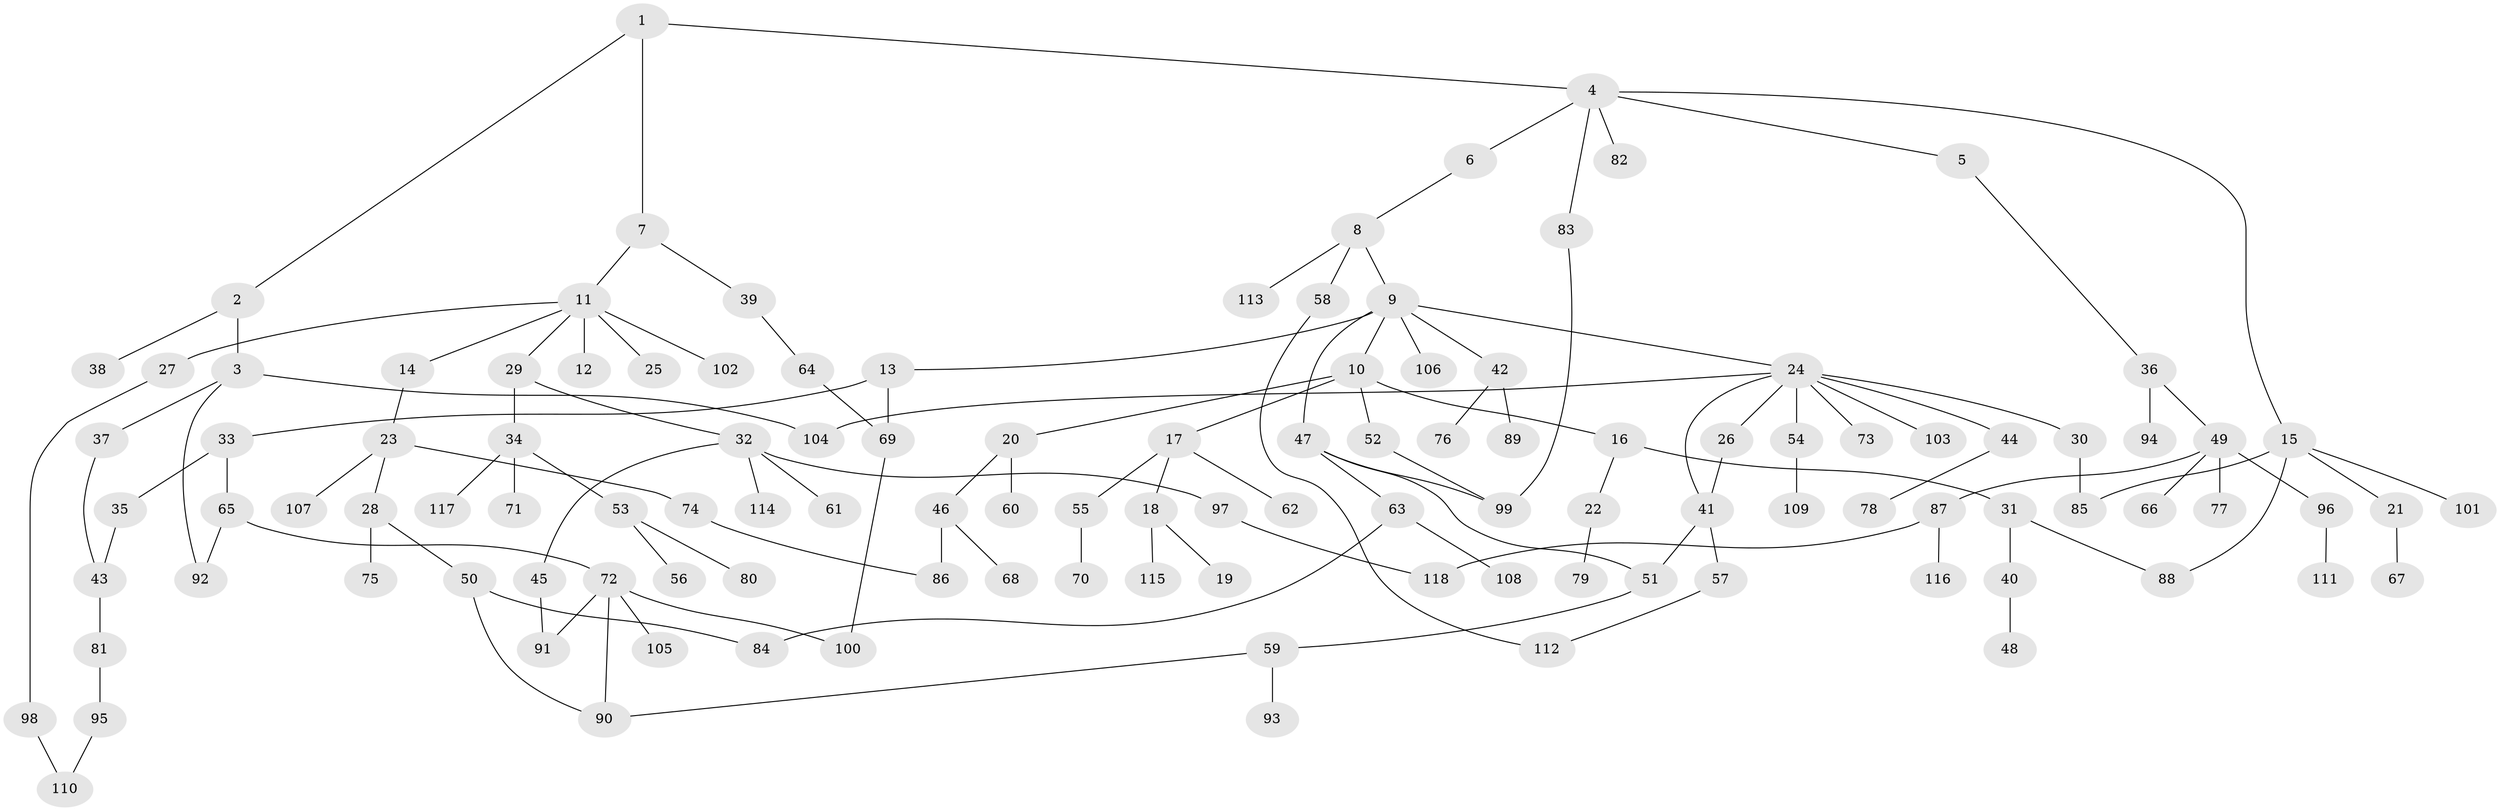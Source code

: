 // Generated by graph-tools (version 1.1) at 2025/13/03/09/25 04:13:34]
// undirected, 118 vertices, 136 edges
graph export_dot {
graph [start="1"]
  node [color=gray90,style=filled];
  1;
  2;
  3;
  4;
  5;
  6;
  7;
  8;
  9;
  10;
  11;
  12;
  13;
  14;
  15;
  16;
  17;
  18;
  19;
  20;
  21;
  22;
  23;
  24;
  25;
  26;
  27;
  28;
  29;
  30;
  31;
  32;
  33;
  34;
  35;
  36;
  37;
  38;
  39;
  40;
  41;
  42;
  43;
  44;
  45;
  46;
  47;
  48;
  49;
  50;
  51;
  52;
  53;
  54;
  55;
  56;
  57;
  58;
  59;
  60;
  61;
  62;
  63;
  64;
  65;
  66;
  67;
  68;
  69;
  70;
  71;
  72;
  73;
  74;
  75;
  76;
  77;
  78;
  79;
  80;
  81;
  82;
  83;
  84;
  85;
  86;
  87;
  88;
  89;
  90;
  91;
  92;
  93;
  94;
  95;
  96;
  97;
  98;
  99;
  100;
  101;
  102;
  103;
  104;
  105;
  106;
  107;
  108;
  109;
  110;
  111;
  112;
  113;
  114;
  115;
  116;
  117;
  118;
  1 -- 2;
  1 -- 4;
  1 -- 7;
  2 -- 3;
  2 -- 38;
  3 -- 37;
  3 -- 92;
  3 -- 104;
  4 -- 5;
  4 -- 6;
  4 -- 15;
  4 -- 82;
  4 -- 83;
  5 -- 36;
  6 -- 8;
  7 -- 11;
  7 -- 39;
  8 -- 9;
  8 -- 58;
  8 -- 113;
  9 -- 10;
  9 -- 13;
  9 -- 24;
  9 -- 42;
  9 -- 47;
  9 -- 106;
  10 -- 16;
  10 -- 17;
  10 -- 20;
  10 -- 52;
  11 -- 12;
  11 -- 14;
  11 -- 25;
  11 -- 27;
  11 -- 29;
  11 -- 102;
  13 -- 33;
  13 -- 69;
  14 -- 23;
  15 -- 21;
  15 -- 88;
  15 -- 101;
  15 -- 85;
  16 -- 22;
  16 -- 31;
  17 -- 18;
  17 -- 55;
  17 -- 62;
  18 -- 19;
  18 -- 115;
  20 -- 46;
  20 -- 60;
  21 -- 67;
  22 -- 79;
  23 -- 28;
  23 -- 74;
  23 -- 107;
  24 -- 26;
  24 -- 30;
  24 -- 41;
  24 -- 44;
  24 -- 54;
  24 -- 73;
  24 -- 103;
  24 -- 104;
  26 -- 41;
  27 -- 98;
  28 -- 50;
  28 -- 75;
  29 -- 32;
  29 -- 34;
  30 -- 85;
  31 -- 40;
  31 -- 88;
  32 -- 45;
  32 -- 61;
  32 -- 97;
  32 -- 114;
  33 -- 35;
  33 -- 65;
  34 -- 53;
  34 -- 71;
  34 -- 117;
  35 -- 43;
  36 -- 49;
  36 -- 94;
  37 -- 43;
  39 -- 64;
  40 -- 48;
  41 -- 57;
  41 -- 51;
  42 -- 76;
  42 -- 89;
  43 -- 81;
  44 -- 78;
  45 -- 91;
  46 -- 68;
  46 -- 86;
  47 -- 51;
  47 -- 63;
  47 -- 99;
  49 -- 66;
  49 -- 77;
  49 -- 87;
  49 -- 96;
  50 -- 84;
  50 -- 90;
  51 -- 59;
  52 -- 99;
  53 -- 56;
  53 -- 80;
  54 -- 109;
  55 -- 70;
  57 -- 112;
  58 -- 112;
  59 -- 93;
  59 -- 90;
  63 -- 108;
  63 -- 84;
  64 -- 69;
  65 -- 72;
  65 -- 92;
  69 -- 100;
  72 -- 90;
  72 -- 105;
  72 -- 91;
  72 -- 100;
  74 -- 86;
  81 -- 95;
  83 -- 99;
  87 -- 116;
  87 -- 118;
  95 -- 110;
  96 -- 111;
  97 -- 118;
  98 -- 110;
}
